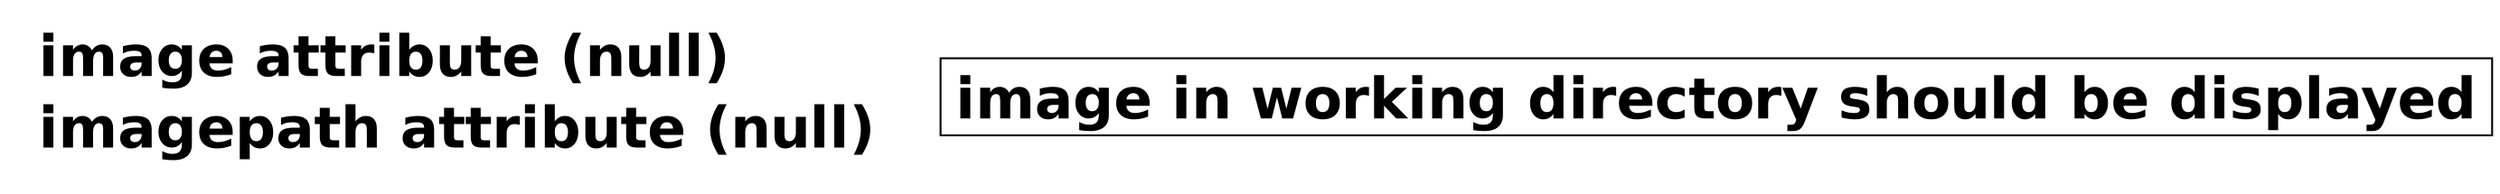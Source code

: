 graph G { imagepath=""

a[shape=plaintext,label=<<TABLE CELLSPACING="2" CELLPADDING="2" BORDER="0" 
CELLBORDER="0"><TR><TD><TABLE CELLSPACING="3" CELLPADDING="1" BORDER="0" 
CELLBORDER="0">
<TR><TD ALIGN="left"><FONT POINT-SIZE="30.0" FACE="Helvetica-Bold">image attribute (null)</FONT></TD></TR><TR><TD ALIGN="left"><FONT POINT-SIZE="30.0" FACE="Helvetica-Bold">imagepath attribute (null)</FONT></TD></TR>
</TABLE></TD></TR></TABLE>>];
b[shape=box,fontsize=30,fontname="Helvetica-Bold",label="image in working directory should be displayed",image="image.jpg",labelloc=b];
}

